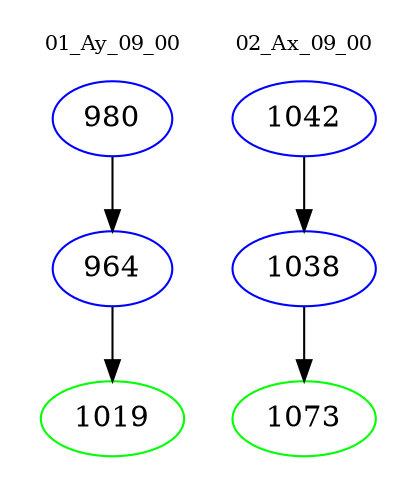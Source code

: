 digraph{
subgraph cluster_0 {
color = white
label = "01_Ay_09_00";
fontsize=10;
T0_980 [label="980", color="blue"]
T0_980 -> T0_964 [color="black"]
T0_964 [label="964", color="blue"]
T0_964 -> T0_1019 [color="black"]
T0_1019 [label="1019", color="green"]
}
subgraph cluster_1 {
color = white
label = "02_Ax_09_00";
fontsize=10;
T1_1042 [label="1042", color="blue"]
T1_1042 -> T1_1038 [color="black"]
T1_1038 [label="1038", color="blue"]
T1_1038 -> T1_1073 [color="black"]
T1_1073 [label="1073", color="green"]
}
}
